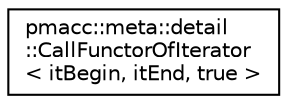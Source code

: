 digraph "Graphical Class Hierarchy"
{
 // LATEX_PDF_SIZE
  edge [fontname="Helvetica",fontsize="10",labelfontname="Helvetica",labelfontsize="10"];
  node [fontname="Helvetica",fontsize="10",shape=record];
  rankdir="LR";
  Node0 [label="pmacc::meta::detail\l::CallFunctorOfIterator\l\< itBegin, itEnd, true \>",height=0.2,width=0.4,color="black", fillcolor="white", style="filled",URL="$structpmacc_1_1meta_1_1detail_1_1_call_functor_of_iterator_3_01it_begin_00_01it_end_00_01true_01_4.html",tooltip="Recursion end of ForEach."];
}
